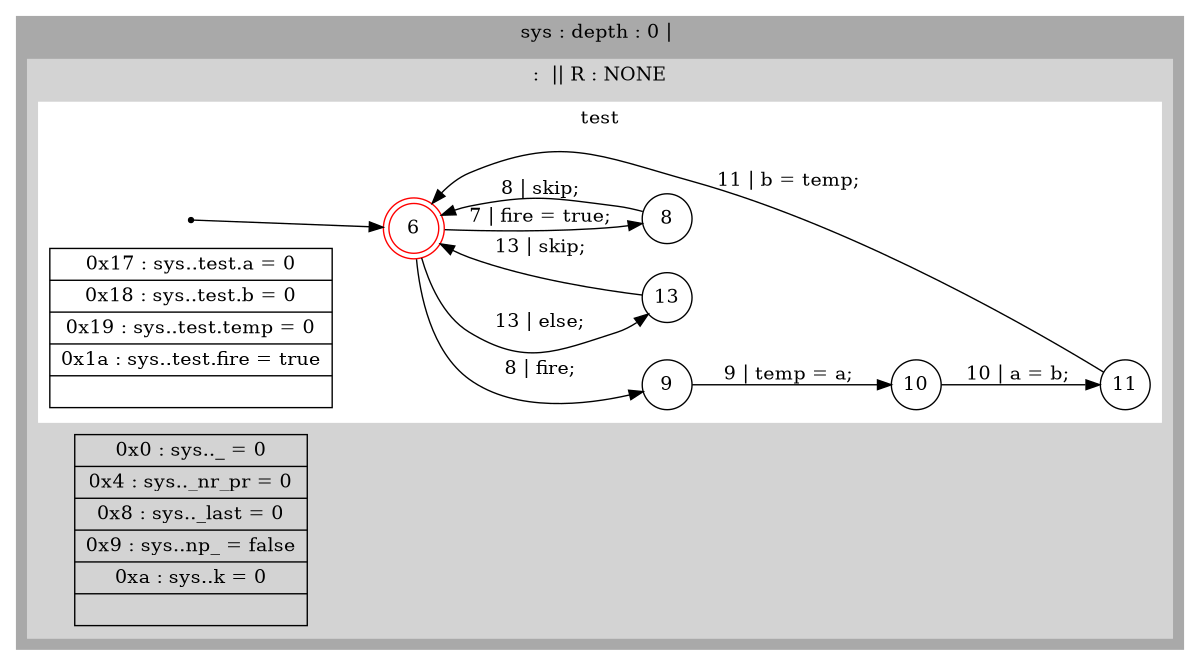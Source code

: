 digraph finite_state_machine {
	rankdir=LR
	size="8,5" 

	subgraph cluster_sys {
		style=filled;
		color=darkgrey;
		label = " sys : depth : 0 |  "; 
		subgraph cluster_ {
			style=filled;
			color=lightgrey;
			label = "  :  || R : NONE  "; 
 "node2"[ 
			label = "0x0   :   sys.._                  = 0
 | 0x4   :   sys.._nr_pr             = 0
 | 0x8   :   sys.._last              = 0
 | 0x9   :   sys..np_                = false
 | 0xa   :   sys..k                  = 0
 | "
			shape = "record" 
];
			subgraph cluster_test {
				style=filled;
				color=white;
				label = "test" ; 
				93824994930200 [label = 6, shape = doublecircle, color = red, fixedsize = true]; 
				s93824994930200 [shape = point];
 "node8"[ 
				label = "0x17  :   sys..test.a             = 0
 | 0x18  :   sys..test.b             = 0
 | 0x19  :   sys..test.temp          = 0
 | 0x1a  :   sys..test.fire          = true
 | "
				shape = "record" 
];
				93824994962584 [label = 13, shape = circle, fixedsize = true ];
				93824994961544 [label = 9, shape = circle, fixedsize = true ];
				93824994961832 [label = 10, shape = circle, fixedsize = true ];
				93824994962120 [label = 11, shape = circle, fixedsize = true ];
				93824994961112 [label = 8, shape = circle, fixedsize = true ];
				s93824994930200 -> 93824994930200;
				93824994930200 -> 93824994961112 [ label = "7 | fire = true; "];
				93824994961112 -> 93824994930200 [ label = "8 | skip; "];
				93824994930200 -> 93824994961544 [ label = "8 | fire; "];
				93824994961544 -> 93824994961832 [ label = "9 | temp = a; "];
				93824994961832 -> 93824994962120 [ label = "10 | a = b; "];
				93824994962120 -> 93824994930200 [ label = "11 | b = temp; "];
				93824994930200 -> 93824994962584 [ label = "13 | else; "];
				93824994962584 -> 93824994930200 [ label = "13 | skip; "];

			}
		}

	}

}